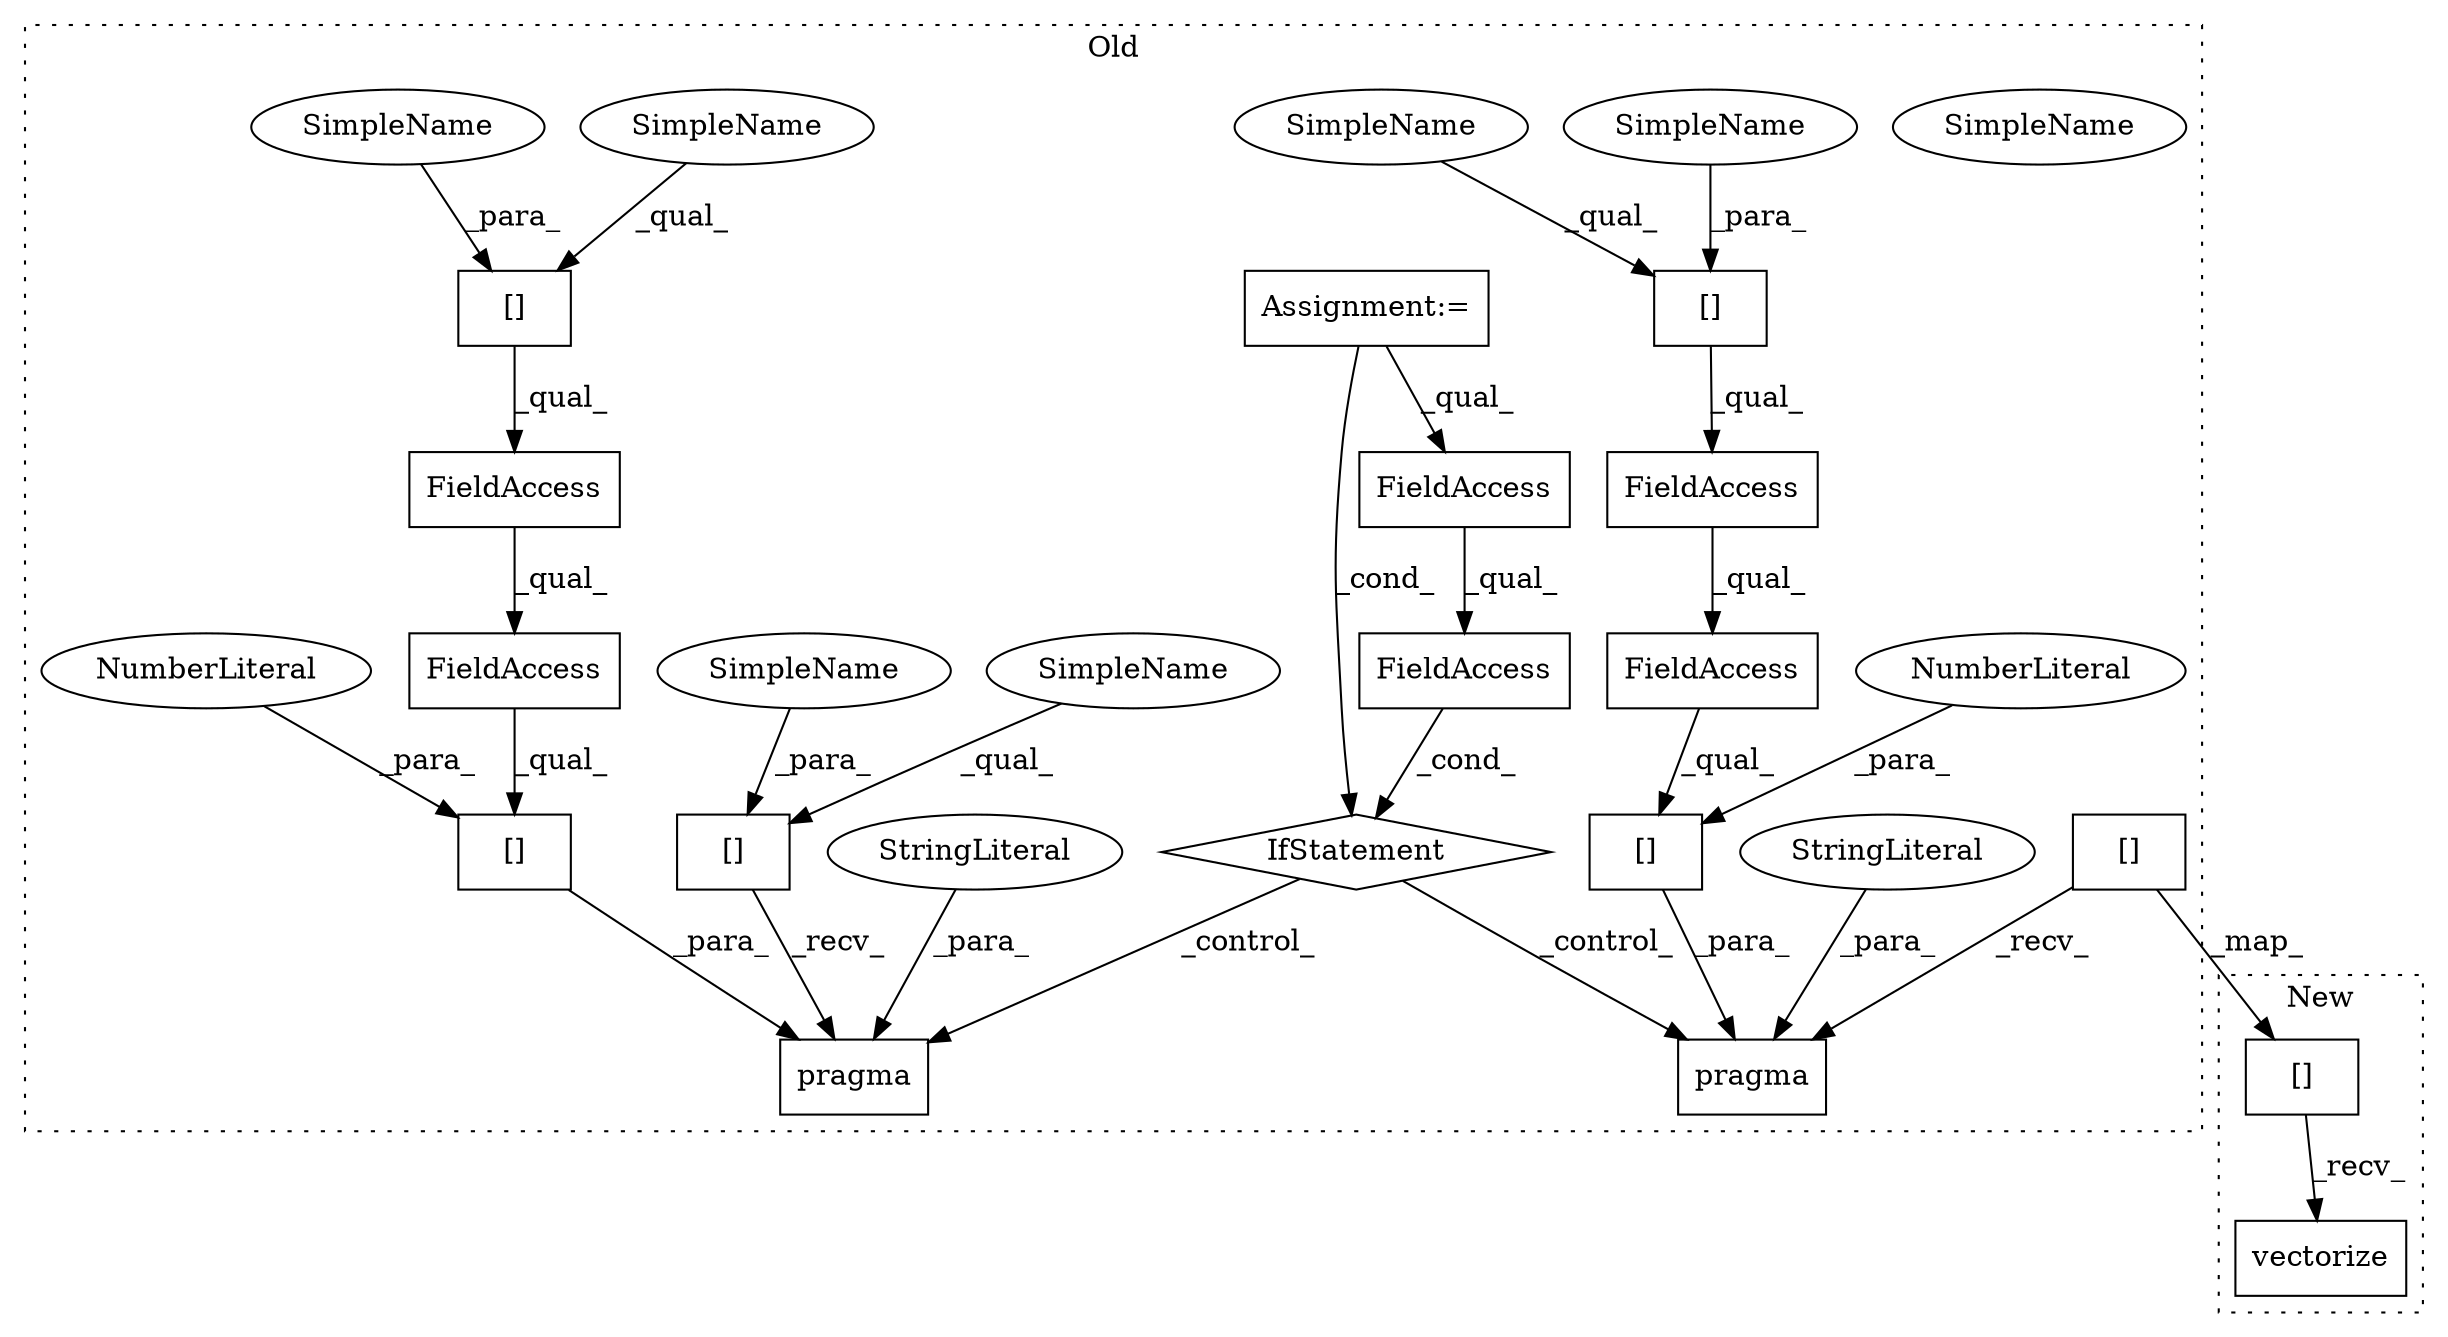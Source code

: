 digraph G {
subgraph cluster0 {
1 [label="pragma" a="32" s="3285,3334" l="7,1" shape="box"];
4 [label="[]" a="2" s="3273,3283" l="2,1" shape="box"];
5 [label="[]" a="2" s="3364,3376" l="2,1" shape="box"];
6 [label="[]" a="2" s="3292,3302" l="2,1" shape="box"];
7 [label="FieldAccess" a="22" s="3233" l="30" shape="box"];
8 [label="[]" a="2" s="3343,3355" l="2,1" shape="box"];
9 [label="FieldAccess" a="22" s="3364" l="16" shape="box"];
10 [label="[]" a="2" s="3292,3313" l="20,1" shape="box"];
11 [label="NumberLiteral" a="34" s="3312" l="1" shape="ellipse"];
12 [label="FieldAccess" a="22" s="3364" l="21" shape="box"];
13 [label="[]" a="2" s="3364,3387" l="22,1" shape="box"];
14 [label="NumberLiteral" a="34" s="3386" l="1" shape="ellipse"];
15 [label="FieldAccess" a="22" s="3292" l="19" shape="box"];
16 [label="FieldAccess" a="22" s="3233" l="20" shape="box"];
17 [label="FieldAccess" a="22" s="3292" l="14" shape="box"];
18 [label="IfStatement" a="25" s="3229,3263" l="4,2" shape="diamond"];
19 [label="StringLiteral" a="45" s="3315" l="19" shape="ellipse"];
20 [label="Assignment:=" a="7" s="2445" l="7" shape="box"];
21 [label="pragma" a="32" s="3357,3408" l="7,1" shape="box"];
22 [label="StringLiteral" a="45" s="3389" l="19" shape="ellipse"];
23 [label="SimpleName" a="42" s="3294" l="8" shape="ellipse"];
24 [label="SimpleName" a="42" s="3294" l="8" shape="ellipse"];
25 [label="SimpleName" a="42" s="3345" l="10" shape="ellipse"];
26 [label="SimpleName" a="42" s="3366" l="10" shape="ellipse"];
27 [label="SimpleName" a="42" s="3343" l="1" shape="ellipse"];
28 [label="SimpleName" a="42" s="3292" l="1" shape="ellipse"];
29 [label="SimpleName" a="42" s="3364" l="1" shape="ellipse"];
label = "Old";
style="dotted";
}
subgraph cluster1 {
2 [label="vectorize" a="32" s="3055,3073" l="10,1" shape="box"];
3 [label="[]" a="2" s="3043,3053" l="2,1" shape="box"];
label = "New";
style="dotted";
}
3 -> 2 [label="_recv_"];
4 -> 1 [label="_recv_"];
4 -> 3 [label="_map_"];
5 -> 9 [label="_qual_"];
6 -> 17 [label="_qual_"];
7 -> 18 [label="_cond_"];
8 -> 21 [label="_recv_"];
9 -> 12 [label="_qual_"];
10 -> 1 [label="_para_"];
11 -> 10 [label="_para_"];
12 -> 13 [label="_qual_"];
13 -> 21 [label="_para_"];
14 -> 13 [label="_para_"];
15 -> 10 [label="_qual_"];
16 -> 7 [label="_qual_"];
17 -> 15 [label="_qual_"];
18 -> 1 [label="_control_"];
18 -> 21 [label="_control_"];
19 -> 1 [label="_para_"];
20 -> 18 [label="_cond_"];
20 -> 16 [label="_qual_"];
22 -> 21 [label="_para_"];
24 -> 6 [label="_para_"];
25 -> 8 [label="_para_"];
26 -> 5 [label="_para_"];
27 -> 8 [label="_qual_"];
28 -> 6 [label="_qual_"];
29 -> 5 [label="_qual_"];
}